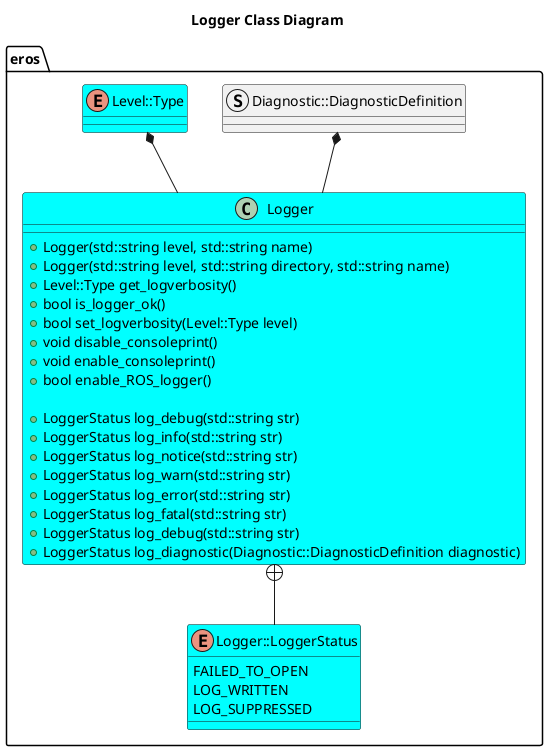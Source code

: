 @startuml
title Logger Class Diagram
package eros {
enum Logger::LoggerStatus

struct Diagnostic::DiagnosticDefinition
class Logger #Cyan {
    +Logger(std::string level, std::string name)
    +Logger(std::string level, std::string directory, std::string name)
    +Level::Type get_logverbosity()
    +bool is_logger_ok()
    +bool set_logverbosity(Level::Type level)
    +void disable_consoleprint()
    +void enable_consoleprint()
    +bool enable_ROS_logger()

    +LoggerStatus log_debug(std::string str)
    +LoggerStatus log_info(std::string str)
    +LoggerStatus log_notice(std::string str)
    +LoggerStatus log_warn(std::string str)
    +LoggerStatus log_error(std::string str)
    +LoggerStatus log_fatal(std::string str)
    +LoggerStatus log_debug(std::string str)
    +LoggerStatus log_diagnostic(Diagnostic::DiagnosticDefinition diagnostic)   

}
enum Level::Type #Cyan
enum Logger::LoggerStatus #Cyan {
    FAILED_TO_OPEN
    LOG_WRITTEN
    LOG_SUPPRESSED
}
Logger +-- Logger::LoggerStatus
Level::Type *-- Logger
Diagnostic::DiagnosticDefinition *-- Logger
}
@enduml
